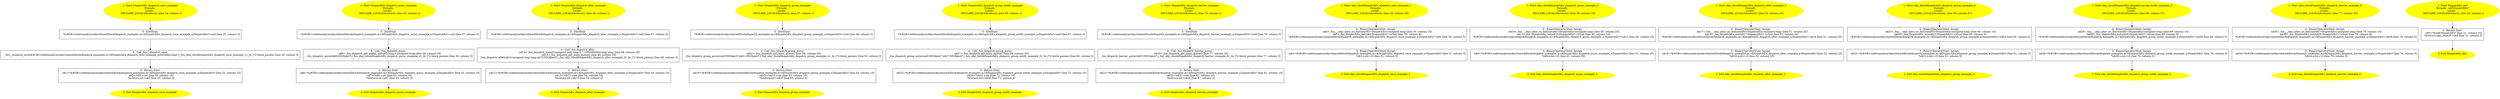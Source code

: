 /* @generated */
digraph cfg {
"dispatch_once_example#DispatchEx#class.d3456446b1a2d5355c1767887cc8b62c_1" [label="1: Start DispatchEx_dispatch_once_example\nFormals: \nLocals:  \n   DECLARE_LOCALS(&return); [line 24, column 1]\n " color=yellow style=filled]
	

	 "dispatch_once_example#DispatchEx#class.d3456446b1a2d5355c1767887cc8b62c_1" -> "dispatch_once_example#DispatchEx#class.d3456446b1a2d5355c1767887cc8b62c_5" ;
"dispatch_once_example#DispatchEx#class.d3456446b1a2d5355c1767887cc8b62c_2" [label="2: Exit DispatchEx_dispatch_once_example \n  " color=yellow style=filled]
	

"dispatch_once_example#DispatchEx#class.d3456446b1a2d5355c1767887cc8b62c_3" [label="3:  Return Stmt \n   n$1=*&#GB<codetoanalyze/objc/shared/block/dispatch_examples.m>$DispatchEx_dispatch_once_example_a:DispatchEx* [line 33, column 10]\n  n$2=*n$1.x:int [line 33, column 10]\n  *&return:int=n$2 [line 33, column 3]\n " shape="box"]
	

	 "dispatch_once_example#DispatchEx#class.d3456446b1a2d5355c1767887cc8b62c_3" -> "dispatch_once_example#DispatchEx#class.d3456446b1a2d5355c1767887cc8b62c_2" ;
"dispatch_once_example#DispatchEx#class.d3456446b1a2d5355c1767887cc8b62c_4" [label="4:  Call _fun__dispatch_once \n   _fun__dispatch_once(&#GB<codetoanalyze/objc/shared/block/dispatch_examples.m>$DispatchEx_dispatch_once_example_onceToken:long*,(_fun_objc_blockDispatchEx_dispatch_once_example_1):_fn_(*)) block_params [line 29, column 3]\n " shape="box"]
	

	 "dispatch_once_example#DispatchEx#class.d3456446b1a2d5355c1767887cc8b62c_4" -> "dispatch_once_example#DispatchEx#class.d3456446b1a2d5355c1767887cc8b62c_3" ;
"dispatch_once_example#DispatchEx#class.d3456446b1a2d5355c1767887cc8b62c_5" [label="5:  DeclStmt \n   *&#GB<codetoanalyze/objc/shared/block/dispatch_examples.m>$DispatchEx_dispatch_once_example_a:DispatchEx*=null [line 25, column 3]\n " shape="box"]
	

	 "dispatch_once_example#DispatchEx#class.d3456446b1a2d5355c1767887cc8b62c_5" -> "dispatch_once_example#DispatchEx#class.d3456446b1a2d5355c1767887cc8b62c_4" ;
"dispatch_async_example#DispatchEx#class.5c5d7347be2a9654ad7e32514189fe54_1" [label="1: Start DispatchEx_dispatch_async_example\nFormals: \nLocals:  \n   DECLARE_LOCALS(&return); [line 36, column 1]\n " color=yellow style=filled]
	

	 "dispatch_async_example#DispatchEx#class.5c5d7347be2a9654ad7e32514189fe54_1" -> "dispatch_async_example#DispatchEx#class.5c5d7347be2a9654ad7e32514189fe54_5" ;
"dispatch_async_example#DispatchEx#class.5c5d7347be2a9654ad7e32514189fe54_2" [label="2: Exit DispatchEx_dispatch_async_example \n  " color=yellow style=filled]
	

"dispatch_async_example#DispatchEx#class.5c5d7347be2a9654ad7e32514189fe54_3" [label="3:  Return Stmt \n   n$6=*&#GB<codetoanalyze/objc/shared/block/dispatch_examples.m>$DispatchEx_dispatch_async_example_a:DispatchEx* [line 43, column 10]\n  n$7=*n$6.x:int [line 43, column 10]\n  *&return:int=n$7 [line 43, column 3]\n " shape="box"]
	

	 "dispatch_async_example#DispatchEx#class.5c5d7347be2a9654ad7e32514189fe54_3" -> "dispatch_async_example#DispatchEx#class.5c5d7347be2a9654ad7e32514189fe54_2" ;
"dispatch_async_example#DispatchEx#class.5c5d7347be2a9654ad7e32514189fe54_4" [label="4:  Call _fun_dispatch_async \n   n$8=_fun_dispatch_get_global_queue(0:long,0:unsigned long) [line 38, column 18]\n  _fun_dispatch_async(n$8:NSObject*,(_fun_objc_blockDispatchEx_dispatch_async_example_2):_fn_(*)) block_params [line 38, column 3]\n " shape="box"]
	

	 "dispatch_async_example#DispatchEx#class.5c5d7347be2a9654ad7e32514189fe54_4" -> "dispatch_async_example#DispatchEx#class.5c5d7347be2a9654ad7e32514189fe54_3" ;
"dispatch_async_example#DispatchEx#class.5c5d7347be2a9654ad7e32514189fe54_5" [label="5:  DeclStmt \n   *&#GB<codetoanalyze/objc/shared/block/dispatch_examples.m>$DispatchEx_dispatch_async_example_a:DispatchEx*=null [line 37, column 3]\n " shape="box"]
	

	 "dispatch_async_example#DispatchEx#class.5c5d7347be2a9654ad7e32514189fe54_5" -> "dispatch_async_example#DispatchEx#class.5c5d7347be2a9654ad7e32514189fe54_4" ;
"dispatch_after_example#DispatchEx#class.1d25856bd99eb1ef683c8f65ff46d05d_1" [label="1: Start DispatchEx_dispatch_after_example\nFormals: \nLocals:  \n   DECLARE_LOCALS(&return); [line 46, column 1]\n " color=yellow style=filled]
	

	 "dispatch_after_example#DispatchEx#class.1d25856bd99eb1ef683c8f65ff46d05d_1" -> "dispatch_after_example#DispatchEx#class.1d25856bd99eb1ef683c8f65ff46d05d_5" ;
"dispatch_after_example#DispatchEx#class.1d25856bd99eb1ef683c8f65ff46d05d_2" [label="2: Exit DispatchEx_dispatch_after_example \n  " color=yellow style=filled]
	

"dispatch_after_example#DispatchEx#class.1d25856bd99eb1ef683c8f65ff46d05d_3" [label="3:  Return Stmt \n   n$12=*&#GB<codetoanalyze/objc/shared/block/dispatch_examples.m>$DispatchEx_dispatch_after_example_a:DispatchEx* [line 54, column 10]\n  n$13=*n$12.x:int [line 54, column 10]\n  *&return:int=n$13 [line 54, column 3]\n " shape="box"]
	

	 "dispatch_after_example#DispatchEx#class.1d25856bd99eb1ef683c8f65ff46d05d_3" -> "dispatch_after_example#DispatchEx#class.1d25856bd99eb1ef683c8f65ff46d05d_2" ;
"dispatch_after_example#DispatchEx#class.1d25856bd99eb1ef683c8f65ff46d05d_4" [label="4:  Call _fun_dispatch_after \n   n$14=_fun_dispatch_time(0:unsigned long long,(2 * 1000000000):long long) [line 48, column 18]\n  n$15=_fun_dispatch_get_main_queue() [line 49, column 18]\n  _fun_dispatch_after(n$14:unsigned long long,n$15:NSObject*,(_fun_objc_blockDispatchEx_dispatch_after_example_3):_fn_(*)) block_params [line 48, column 3]\n " shape="box"]
	

	 "dispatch_after_example#DispatchEx#class.1d25856bd99eb1ef683c8f65ff46d05d_4" -> "dispatch_after_example#DispatchEx#class.1d25856bd99eb1ef683c8f65ff46d05d_3" ;
"dispatch_after_example#DispatchEx#class.1d25856bd99eb1ef683c8f65ff46d05d_5" [label="5:  DeclStmt \n   *&#GB<codetoanalyze/objc/shared/block/dispatch_examples.m>$DispatchEx_dispatch_after_example_a:DispatchEx*=null [line 47, column 3]\n " shape="box"]
	

	 "dispatch_after_example#DispatchEx#class.1d25856bd99eb1ef683c8f65ff46d05d_5" -> "dispatch_after_example#DispatchEx#class.1d25856bd99eb1ef683c8f65ff46d05d_4" ;
"dispatch_group_example#DispatchEx#class.f420a75c58eda6d3f0e5e05fadabfc18_1" [label="1: Start DispatchEx_dispatch_group_example\nFormals: \nLocals:  \n   DECLARE_LOCALS(&return); [line 57, column 1]\n " color=yellow style=filled]
	

	 "dispatch_group_example#DispatchEx#class.f420a75c58eda6d3f0e5e05fadabfc18_1" -> "dispatch_group_example#DispatchEx#class.f420a75c58eda6d3f0e5e05fadabfc18_5" ;
"dispatch_group_example#DispatchEx#class.f420a75c58eda6d3f0e5e05fadabfc18_2" [label="2: Exit DispatchEx_dispatch_group_example \n  " color=yellow style=filled]
	

"dispatch_group_example#DispatchEx#class.f420a75c58eda6d3f0e5e05fadabfc18_3" [label="3:  Return Stmt \n   n$19=*&#GB<codetoanalyze/objc/shared/block/dispatch_examples.m>$DispatchEx_dispatch_group_example_a:DispatchEx* [line 63, column 10]\n  n$20=*n$19.x:int [line 63, column 10]\n  *&return:int=n$20 [line 63, column 3]\n " shape="box"]
	

	 "dispatch_group_example#DispatchEx#class.f420a75c58eda6d3f0e5e05fadabfc18_3" -> "dispatch_group_example#DispatchEx#class.f420a75c58eda6d3f0e5e05fadabfc18_2" ;
"dispatch_group_example#DispatchEx#class.f420a75c58eda6d3f0e5e05fadabfc18_4" [label="4:  Call _fun_dispatch_group_async \n   n$21=_fun_dispatch_get_main_queue() [line 59, column 30]\n  _fun_dispatch_group_async(null:NSObject*,n$21:NSObject*,(_fun_objc_blockDispatchEx_dispatch_group_example_4):_fn_(*)) block_params [line 59, column 3]\n " shape="box"]
	

	 "dispatch_group_example#DispatchEx#class.f420a75c58eda6d3f0e5e05fadabfc18_4" -> "dispatch_group_example#DispatchEx#class.f420a75c58eda6d3f0e5e05fadabfc18_3" ;
"dispatch_group_example#DispatchEx#class.f420a75c58eda6d3f0e5e05fadabfc18_5" [label="5:  DeclStmt \n   *&#GB<codetoanalyze/objc/shared/block/dispatch_examples.m>$DispatchEx_dispatch_group_example_a:DispatchEx*=null [line 58, column 3]\n " shape="box"]
	

	 "dispatch_group_example#DispatchEx#class.f420a75c58eda6d3f0e5e05fadabfc18_5" -> "dispatch_group_example#DispatchEx#class.f420a75c58eda6d3f0e5e05fadabfc18_4" ;
"dispatch_group_notify_example#DispatchEx#class.f5cf54b07621c319cf7ead3b217760ed_1" [label="1: Start DispatchEx_dispatch_group_notify_example\nFormals: \nLocals:  \n   DECLARE_LOCALS(&return); [line 66, column 1]\n " color=yellow style=filled]
	

	 "dispatch_group_notify_example#DispatchEx#class.f5cf54b07621c319cf7ead3b217760ed_1" -> "dispatch_group_notify_example#DispatchEx#class.f5cf54b07621c319cf7ead3b217760ed_5" ;
"dispatch_group_notify_example#DispatchEx#class.f5cf54b07621c319cf7ead3b217760ed_2" [label="2: Exit DispatchEx_dispatch_group_notify_example \n  " color=yellow style=filled]
	

"dispatch_group_notify_example#DispatchEx#class.f5cf54b07621c319cf7ead3b217760ed_3" [label="3:  Return Stmt \n   n$25=*&#GB<codetoanalyze/objc/shared/block/dispatch_examples.m>$DispatchEx_dispatch_group_notify_example_a:DispatchEx* [line 72, column 10]\n  n$26=*n$25.x:int [line 72, column 10]\n  *&return:int=n$26 [line 72, column 3]\n " shape="box"]
	

	 "dispatch_group_notify_example#DispatchEx#class.f5cf54b07621c319cf7ead3b217760ed_3" -> "dispatch_group_notify_example#DispatchEx#class.f5cf54b07621c319cf7ead3b217760ed_2" ;
"dispatch_group_notify_example#DispatchEx#class.f5cf54b07621c319cf7ead3b217760ed_4" [label="4:  Call _fun_dispatch_group_async \n   n$27=_fun_dispatch_get_main_queue() [line 68, column 30]\n  _fun_dispatch_group_async(null:NSObject*,n$27:NSObject*,(_fun_objc_blockDispatchEx_dispatch_group_notify_example_5):_fn_(*)) block_params [line 68, column 3]\n " shape="box"]
	

	 "dispatch_group_notify_example#DispatchEx#class.f5cf54b07621c319cf7ead3b217760ed_4" -> "dispatch_group_notify_example#DispatchEx#class.f5cf54b07621c319cf7ead3b217760ed_3" ;
"dispatch_group_notify_example#DispatchEx#class.f5cf54b07621c319cf7ead3b217760ed_5" [label="5:  DeclStmt \n   *&#GB<codetoanalyze/objc/shared/block/dispatch_examples.m>$DispatchEx_dispatch_group_notify_example_a:DispatchEx*=null [line 67, column 3]\n " shape="box"]
	

	 "dispatch_group_notify_example#DispatchEx#class.f5cf54b07621c319cf7ead3b217760ed_5" -> "dispatch_group_notify_example#DispatchEx#class.f5cf54b07621c319cf7ead3b217760ed_4" ;
"dispatch_barrier_example#DispatchEx#class.a541a40f2f04e29019c58e563f7544d8_1" [label="1: Start DispatchEx_dispatch_barrier_example\nFormals: \nLocals:  \n   DECLARE_LOCALS(&return); [line 75, column 1]\n " color=yellow style=filled]
	

	 "dispatch_barrier_example#DispatchEx#class.a541a40f2f04e29019c58e563f7544d8_1" -> "dispatch_barrier_example#DispatchEx#class.a541a40f2f04e29019c58e563f7544d8_5" ;
"dispatch_barrier_example#DispatchEx#class.a541a40f2f04e29019c58e563f7544d8_2" [label="2: Exit DispatchEx_dispatch_barrier_example \n  " color=yellow style=filled]
	

"dispatch_barrier_example#DispatchEx#class.a541a40f2f04e29019c58e563f7544d8_3" [label="3:  Return Stmt \n   n$31=*&#GB<codetoanalyze/objc/shared/block/dispatch_examples.m>$DispatchEx_dispatch_barrier_example_a:DispatchEx* [line 81, column 10]\n  n$32=*n$31.x:int [line 81, column 10]\n  *&return:int=n$32 [line 81, column 3]\n " shape="box"]
	

	 "dispatch_barrier_example#DispatchEx#class.a541a40f2f04e29019c58e563f7544d8_3" -> "dispatch_barrier_example#DispatchEx#class.a541a40f2f04e29019c58e563f7544d8_2" ;
"dispatch_barrier_example#DispatchEx#class.a541a40f2f04e29019c58e563f7544d8_4" [label="4:  Call _fun_dispatch_barrier_async \n   n$33=_fun_dispatch_get_main_queue() [line 77, column 26]\n  _fun_dispatch_barrier_async(n$33:NSObject*,(_fun_objc_blockDispatchEx_dispatch_barrier_example_6):_fn_(*)) block_params [line 77, column 3]\n " shape="box"]
	

	 "dispatch_barrier_example#DispatchEx#class.a541a40f2f04e29019c58e563f7544d8_4" -> "dispatch_barrier_example#DispatchEx#class.a541a40f2f04e29019c58e563f7544d8_3" ;
"dispatch_barrier_example#DispatchEx#class.a541a40f2f04e29019c58e563f7544d8_5" [label="5:  DeclStmt \n   *&#GB<codetoanalyze/objc/shared/block/dispatch_examples.m>$DispatchEx_dispatch_barrier_example_a:DispatchEx*=null [line 76, column 3]\n " shape="box"]
	

	 "dispatch_barrier_example#DispatchEx#class.a541a40f2f04e29019c58e563f7544d8_5" -> "dispatch_barrier_example#DispatchEx#class.a541a40f2f04e29019c58e563f7544d8_4" ;
"objc_blockDispatchEx_dispatch_once_example_1.4b4341cb61d8b8d8f01e95edf36e4961_1" [label="1: Start objc_blockDispatchEx_dispatch_once_example_1\nFormals: \nLocals:  \n   DECLARE_LOCALS(&return); [line 29, column 29]\n " color=yellow style=filled]
	

	 "objc_blockDispatchEx_dispatch_once_example_1.4b4341cb61d8b8d8f01e95edf36e4961_1" -> "objc_blockDispatchEx_dispatch_once_example_1.4b4341cb61d8b8d8f01e95edf36e4961_4" ;
"objc_blockDispatchEx_dispatch_once_example_1.4b4341cb61d8b8d8f01e95edf36e4961_2" [label="2: Exit objc_blockDispatchEx_dispatch_once_example_1 \n  " color=yellow style=filled]
	

"objc_blockDispatchEx_dispatch_once_example_1.4b4341cb61d8b8d8f01e95edf36e4961_3" [label="3:  BinaryOperatorStmt: Assign \n   n$3=*&#GB<codetoanalyze/objc/shared/block/dispatch_examples.m>$DispatchEx_dispatch_once_example_a:DispatchEx* [line 31, column 5]\n  *n$3.x:int=10 [line 31, column 5]\n " shape="box"]
	

	 "objc_blockDispatchEx_dispatch_once_example_1.4b4341cb61d8b8d8f01e95edf36e4961_3" -> "objc_blockDispatchEx_dispatch_once_example_1.4b4341cb61d8b8d8f01e95edf36e4961_2" ;
"objc_blockDispatchEx_dispatch_once_example_1.4b4341cb61d8b8d8f01e95edf36e4961_4" [label="4:  BinaryOperatorStmt: Assign \n   n$4=_fun___objc_alloc_no_fail(sizeof(t=DispatchEx):unsigned long) [line 30, column 10]\n  n$5=_fun_DispatchEx_init(n$4:DispatchEx*) virtual [line 30, column 9]\n  *&#GB<codetoanalyze/objc/shared/block/dispatch_examples.m>$DispatchEx_dispatch_once_example_a:DispatchEx*=n$5 [line 30, column 5]\n " shape="box"]
	

	 "objc_blockDispatchEx_dispatch_once_example_1.4b4341cb61d8b8d8f01e95edf36e4961_4" -> "objc_blockDispatchEx_dispatch_once_example_1.4b4341cb61d8b8d8f01e95edf36e4961_3" ;
"objc_blockDispatchEx_dispatch_async_example_2.6510e5756fbcdafec0a18e8d5493346b_1" [label="1: Start objc_blockDispatchEx_dispatch_async_example_2\nFormals: \nLocals:  \n   DECLARE_LOCALS(&return); [line 39, column 18]\n " color=yellow style=filled]
	

	 "objc_blockDispatchEx_dispatch_async_example_2.6510e5756fbcdafec0a18e8d5493346b_1" -> "objc_blockDispatchEx_dispatch_async_example_2.6510e5756fbcdafec0a18e8d5493346b_4" ;
"objc_blockDispatchEx_dispatch_async_example_2.6510e5756fbcdafec0a18e8d5493346b_2" [label="2: Exit objc_blockDispatchEx_dispatch_async_example_2 \n  " color=yellow style=filled]
	

"objc_blockDispatchEx_dispatch_async_example_2.6510e5756fbcdafec0a18e8d5493346b_3" [label="3:  BinaryOperatorStmt: Assign \n   n$9=*&#GB<codetoanalyze/objc/shared/block/dispatch_examples.m>$DispatchEx_dispatch_async_example_a:DispatchEx* [line 41, column 20]\n  *n$9.x:int=10 [line 41, column 20]\n " shape="box"]
	

	 "objc_blockDispatchEx_dispatch_async_example_2.6510e5756fbcdafec0a18e8d5493346b_3" -> "objc_blockDispatchEx_dispatch_async_example_2.6510e5756fbcdafec0a18e8d5493346b_2" ;
"objc_blockDispatchEx_dispatch_async_example_2.6510e5756fbcdafec0a18e8d5493346b_4" [label="4:  BinaryOperatorStmt: Assign \n   n$10=_fun___objc_alloc_no_fail(sizeof(t=DispatchEx):unsigned long) [line 40, column 25]\n  n$11=_fun_DispatchEx_init(n$10:DispatchEx*) virtual [line 40, column 24]\n  *&#GB<codetoanalyze/objc/shared/block/dispatch_examples.m>$DispatchEx_dispatch_async_example_a:DispatchEx*=n$11 [line 40, column 20]\n " shape="box"]
	

	 "objc_blockDispatchEx_dispatch_async_example_2.6510e5756fbcdafec0a18e8d5493346b_4" -> "objc_blockDispatchEx_dispatch_async_example_2.6510e5756fbcdafec0a18e8d5493346b_3" ;
"objc_blockDispatchEx_dispatch_after_example_3.380a17f45400d49d71ce1ba1c29a6ba4_1" [label="1: Start objc_blockDispatchEx_dispatch_after_example_3\nFormals: \nLocals:  \n   DECLARE_LOCALS(&return); [line 50, column 18]\n " color=yellow style=filled]
	

	 "objc_blockDispatchEx_dispatch_after_example_3.380a17f45400d49d71ce1ba1c29a6ba4_1" -> "objc_blockDispatchEx_dispatch_after_example_3.380a17f45400d49d71ce1ba1c29a6ba4_4" ;
"objc_blockDispatchEx_dispatch_after_example_3.380a17f45400d49d71ce1ba1c29a6ba4_2" [label="2: Exit objc_blockDispatchEx_dispatch_after_example_3 \n  " color=yellow style=filled]
	

"objc_blockDispatchEx_dispatch_after_example_3.380a17f45400d49d71ce1ba1c29a6ba4_3" [label="3:  BinaryOperatorStmt: Assign \n   n$16=*&#GB<codetoanalyze/objc/shared/block/dispatch_examples.m>$DispatchEx_dispatch_after_example_a:DispatchEx* [line 52, column 20]\n  *n$16.x:int=10 [line 52, column 20]\n " shape="box"]
	

	 "objc_blockDispatchEx_dispatch_after_example_3.380a17f45400d49d71ce1ba1c29a6ba4_3" -> "objc_blockDispatchEx_dispatch_after_example_3.380a17f45400d49d71ce1ba1c29a6ba4_2" ;
"objc_blockDispatchEx_dispatch_after_example_3.380a17f45400d49d71ce1ba1c29a6ba4_4" [label="4:  BinaryOperatorStmt: Assign \n   n$17=_fun___objc_alloc_no_fail(sizeof(t=DispatchEx):unsigned long) [line 51, column 25]\n  n$18=_fun_DispatchEx_init(n$17:DispatchEx*) virtual [line 51, column 24]\n  *&#GB<codetoanalyze/objc/shared/block/dispatch_examples.m>$DispatchEx_dispatch_after_example_a:DispatchEx*=n$18 [line 51, column 20]\n " shape="box"]
	

	 "objc_blockDispatchEx_dispatch_after_example_3.380a17f45400d49d71ce1ba1c29a6ba4_4" -> "objc_blockDispatchEx_dispatch_after_example_3.380a17f45400d49d71ce1ba1c29a6ba4_3" ;
"objc_blockDispatchEx_dispatch_group_example_4.65d6b4827e06dfbede68939492105a46_1" [label="1: Start objc_blockDispatchEx_dispatch_group_example_4\nFormals: \nLocals:  \n   DECLARE_LOCALS(&return); [line 59, column 57]\n " color=yellow style=filled]
	

	 "objc_blockDispatchEx_dispatch_group_example_4.65d6b4827e06dfbede68939492105a46_1" -> "objc_blockDispatchEx_dispatch_group_example_4.65d6b4827e06dfbede68939492105a46_4" ;
"objc_blockDispatchEx_dispatch_group_example_4.65d6b4827e06dfbede68939492105a46_2" [label="2: Exit objc_blockDispatchEx_dispatch_group_example_4 \n  " color=yellow style=filled]
	

"objc_blockDispatchEx_dispatch_group_example_4.65d6b4827e06dfbede68939492105a46_3" [label="3:  BinaryOperatorStmt: Assign \n   n$22=*&#GB<codetoanalyze/objc/shared/block/dispatch_examples.m>$DispatchEx_dispatch_group_example_a:DispatchEx* [line 61, column 5]\n  *n$22.x:int=10 [line 61, column 5]\n " shape="box"]
	

	 "objc_blockDispatchEx_dispatch_group_example_4.65d6b4827e06dfbede68939492105a46_3" -> "objc_blockDispatchEx_dispatch_group_example_4.65d6b4827e06dfbede68939492105a46_2" ;
"objc_blockDispatchEx_dispatch_group_example_4.65d6b4827e06dfbede68939492105a46_4" [label="4:  BinaryOperatorStmt: Assign \n   n$23=_fun___objc_alloc_no_fail(sizeof(t=DispatchEx):unsigned long) [line 60, column 10]\n  n$24=_fun_DispatchEx_init(n$23:DispatchEx*) virtual [line 60, column 9]\n  *&#GB<codetoanalyze/objc/shared/block/dispatch_examples.m>$DispatchEx_dispatch_group_example_a:DispatchEx*=n$24 [line 60, column 5]\n " shape="box"]
	

	 "objc_blockDispatchEx_dispatch_group_example_4.65d6b4827e06dfbede68939492105a46_4" -> "objc_blockDispatchEx_dispatch_group_example_4.65d6b4827e06dfbede68939492105a46_3" ;
"objc_blockDispatchEx_dispatch_group_notify_example_5.ded89d749d973a9d57680f9d68afb8a0_1" [label="1: Start objc_blockDispatchEx_dispatch_group_notify_example_5\nFormals: \nLocals:  \n   DECLARE_LOCALS(&return); [line 68, column 57]\n " color=yellow style=filled]
	

	 "objc_blockDispatchEx_dispatch_group_notify_example_5.ded89d749d973a9d57680f9d68afb8a0_1" -> "objc_blockDispatchEx_dispatch_group_notify_example_5.ded89d749d973a9d57680f9d68afb8a0_4" ;
"objc_blockDispatchEx_dispatch_group_notify_example_5.ded89d749d973a9d57680f9d68afb8a0_2" [label="2: Exit objc_blockDispatchEx_dispatch_group_notify_example_5 \n  " color=yellow style=filled]
	

"objc_blockDispatchEx_dispatch_group_notify_example_5.ded89d749d973a9d57680f9d68afb8a0_3" [label="3:  BinaryOperatorStmt: Assign \n   n$28=*&#GB<codetoanalyze/objc/shared/block/dispatch_examples.m>$DispatchEx_dispatch_group_notify_example_a:DispatchEx* [line 70, column 5]\n  *n$28.x:int=10 [line 70, column 5]\n " shape="box"]
	

	 "objc_blockDispatchEx_dispatch_group_notify_example_5.ded89d749d973a9d57680f9d68afb8a0_3" -> "objc_blockDispatchEx_dispatch_group_notify_example_5.ded89d749d973a9d57680f9d68afb8a0_2" ;
"objc_blockDispatchEx_dispatch_group_notify_example_5.ded89d749d973a9d57680f9d68afb8a0_4" [label="4:  BinaryOperatorStmt: Assign \n   n$29=_fun___objc_alloc_no_fail(sizeof(t=DispatchEx):unsigned long) [line 69, column 10]\n  n$30=_fun_DispatchEx_init(n$29:DispatchEx*) virtual [line 69, column 9]\n  *&#GB<codetoanalyze/objc/shared/block/dispatch_examples.m>$DispatchEx_dispatch_group_notify_example_a:DispatchEx*=n$30 [line 69, column 5]\n " shape="box"]
	

	 "objc_blockDispatchEx_dispatch_group_notify_example_5.ded89d749d973a9d57680f9d68afb8a0_4" -> "objc_blockDispatchEx_dispatch_group_notify_example_5.ded89d749d973a9d57680f9d68afb8a0_3" ;
"objc_blockDispatchEx_dispatch_barrier_example_6.644987ff1e6d0e0008d4ccdb7e8538ee_1" [label="1: Start objc_blockDispatchEx_dispatch_barrier_example_6\nFormals: \nLocals:  \n   DECLARE_LOCALS(&return); [line 77, column 53]\n " color=yellow style=filled]
	

	 "objc_blockDispatchEx_dispatch_barrier_example_6.644987ff1e6d0e0008d4ccdb7e8538ee_1" -> "objc_blockDispatchEx_dispatch_barrier_example_6.644987ff1e6d0e0008d4ccdb7e8538ee_4" ;
"objc_blockDispatchEx_dispatch_barrier_example_6.644987ff1e6d0e0008d4ccdb7e8538ee_2" [label="2: Exit objc_blockDispatchEx_dispatch_barrier_example_6 \n  " color=yellow style=filled]
	

"objc_blockDispatchEx_dispatch_barrier_example_6.644987ff1e6d0e0008d4ccdb7e8538ee_3" [label="3:  BinaryOperatorStmt: Assign \n   n$34=*&#GB<codetoanalyze/objc/shared/block/dispatch_examples.m>$DispatchEx_dispatch_barrier_example_a:DispatchEx* [line 79, column 5]\n  *n$34.x:int=10 [line 79, column 5]\n " shape="box"]
	

	 "objc_blockDispatchEx_dispatch_barrier_example_6.644987ff1e6d0e0008d4ccdb7e8538ee_3" -> "objc_blockDispatchEx_dispatch_barrier_example_6.644987ff1e6d0e0008d4ccdb7e8538ee_2" ;
"objc_blockDispatchEx_dispatch_barrier_example_6.644987ff1e6d0e0008d4ccdb7e8538ee_4" [label="4:  BinaryOperatorStmt: Assign \n   n$35=_fun___objc_alloc_no_fail(sizeof(t=DispatchEx):unsigned long) [line 78, column 10]\n  n$36=_fun_DispatchEx_init(n$35:DispatchEx*) virtual [line 78, column 9]\n  *&#GB<codetoanalyze/objc/shared/block/dispatch_examples.m>$DispatchEx_dispatch_barrier_example_a:DispatchEx*=n$36 [line 78, column 5]\n " shape="box"]
	

	 "objc_blockDispatchEx_dispatch_barrier_example_6.644987ff1e6d0e0008d4ccdb7e8538ee_4" -> "objc_blockDispatchEx_dispatch_barrier_example_6.644987ff1e6d0e0008d4ccdb7e8538ee_3" ;
"init#DispatchEx#instance.04117ac30ba5664de2d577c4aa97d118_1" [label="1: Start DispatchEx_init\nFormals:  self:DispatchEx*\nLocals:  \n   DECLARE_LOCALS(&return); [line 20, column 1]\n " color=yellow style=filled]
	

	 "init#DispatchEx#instance.04117ac30ba5664de2d577c4aa97d118_1" -> "init#DispatchEx#instance.04117ac30ba5664de2d577c4aa97d118_3" ;
"init#DispatchEx#instance.04117ac30ba5664de2d577c4aa97d118_2" [label="2: Exit DispatchEx_init \n  " color=yellow style=filled]
	

"init#DispatchEx#instance.04117ac30ba5664de2d577c4aa97d118_3" [label="3:  Return Stmt \n   n$0=*&self:DispatchEx* [line 21, column 10]\n  *&return:objc_object*=n$0 [line 21, column 3]\n " shape="box"]
	

	 "init#DispatchEx#instance.04117ac30ba5664de2d577c4aa97d118_3" -> "init#DispatchEx#instance.04117ac30ba5664de2d577c4aa97d118_2" ;
}
